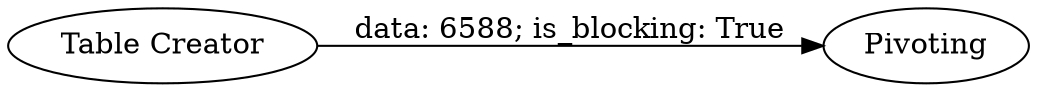 digraph {
	"-2324973485688516000_2" [label=Pivoting]
	"-2324973485688516000_1" [label="Table Creator"]
	"-2324973485688516000_1" -> "-2324973485688516000_2" [label="data: 6588; is_blocking: True"]
	rankdir=LR
}
